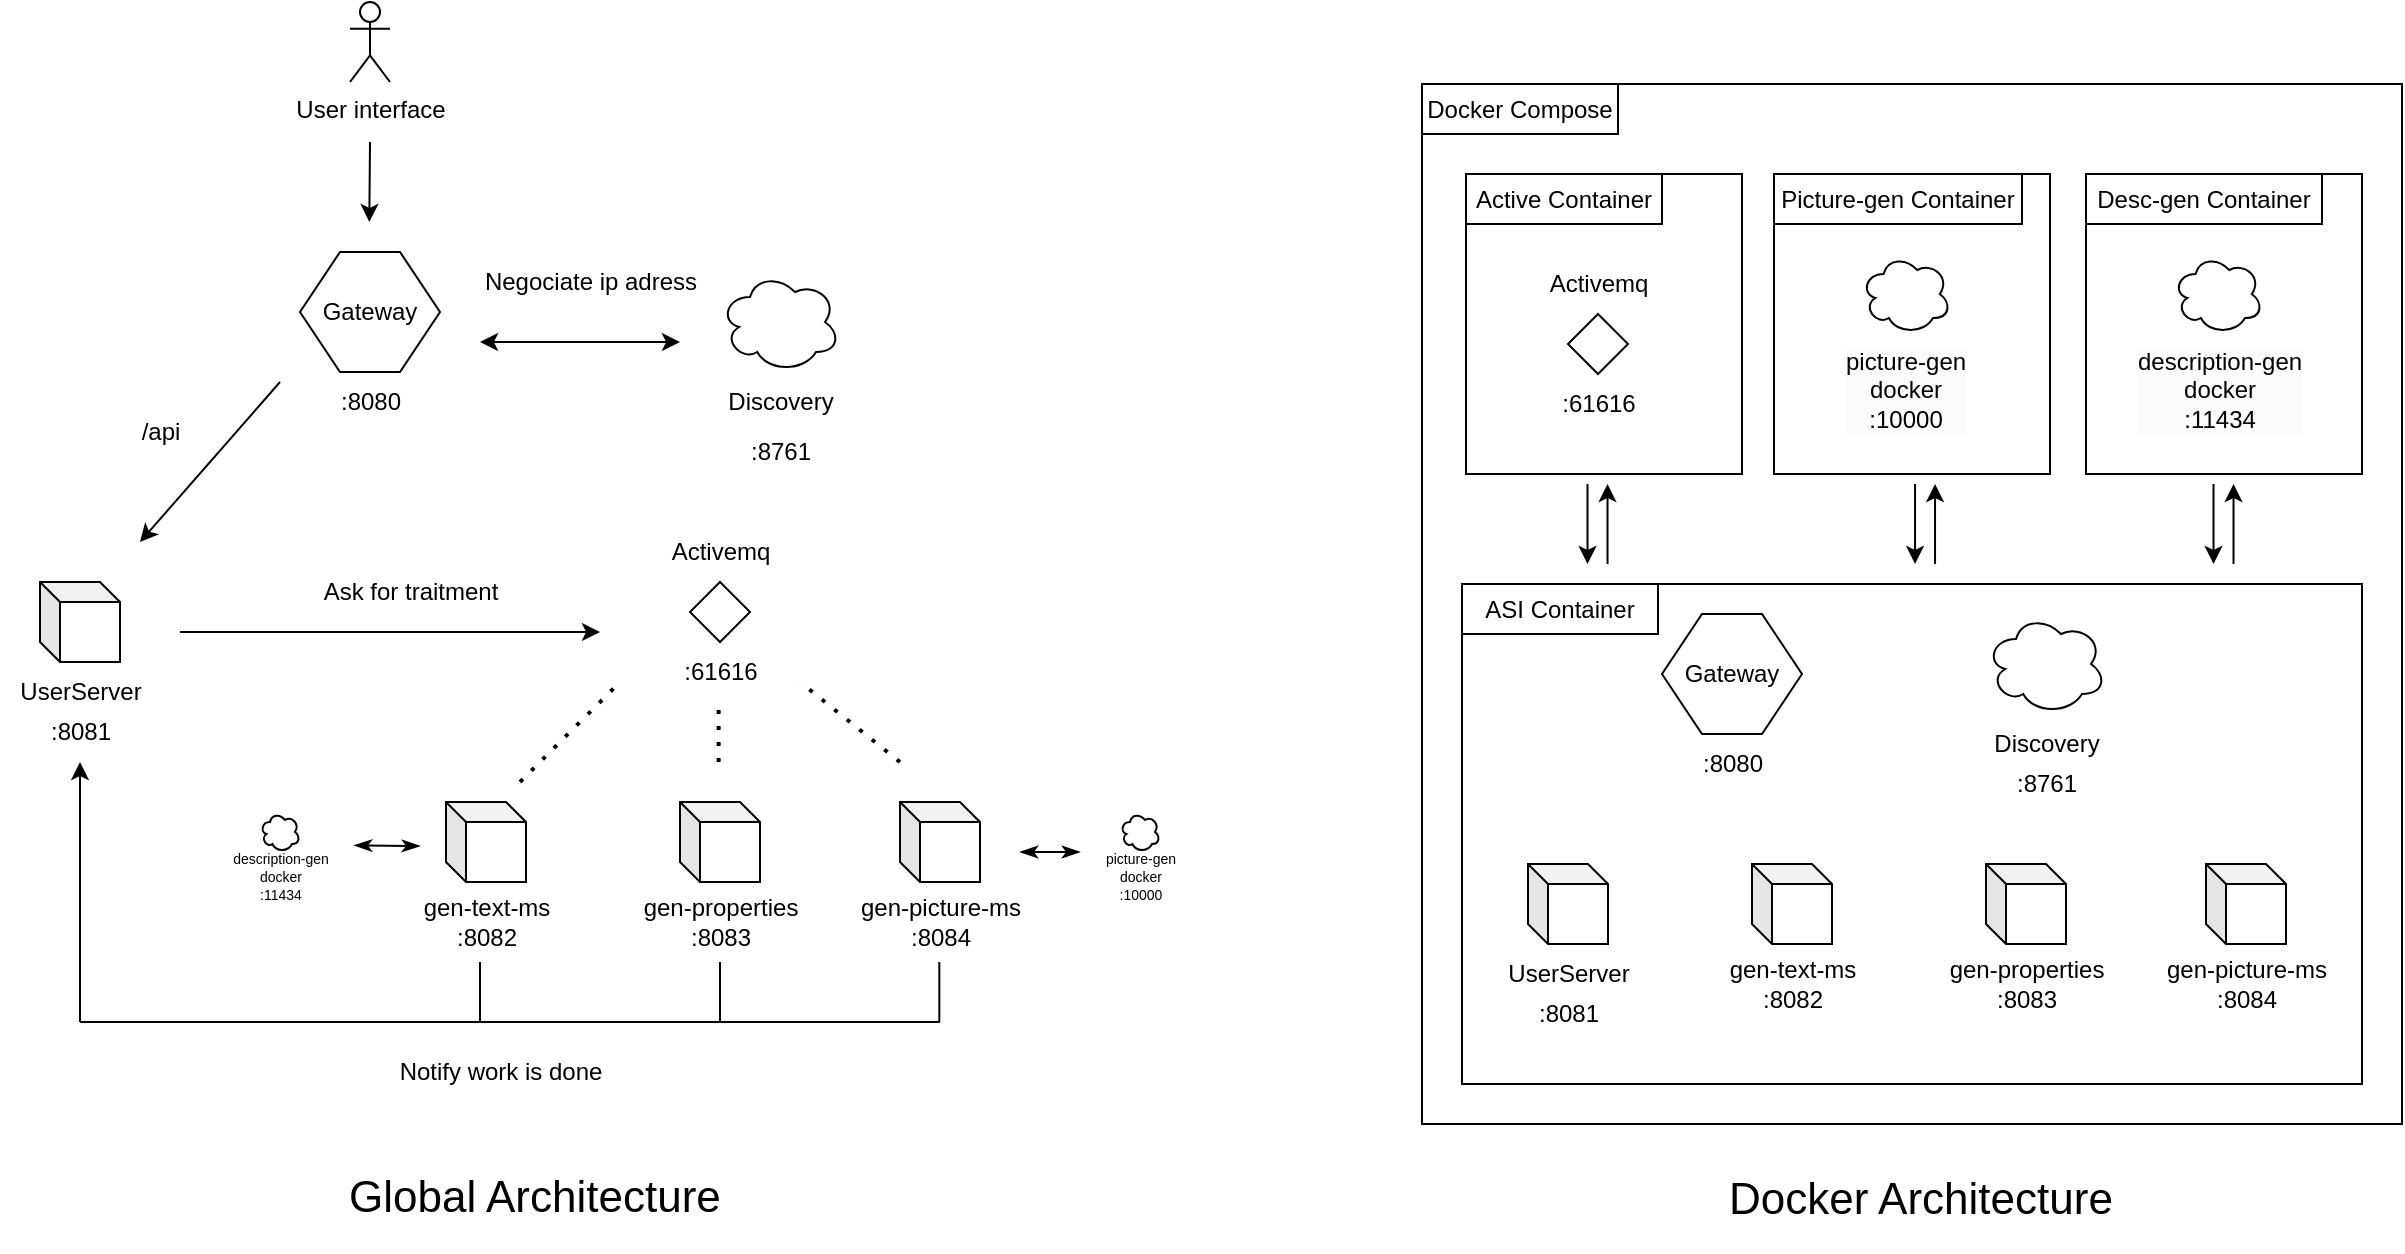 <mxfile version="24.8.3">
  <diagram name="Page-1" id="mwvc0T8zFx-DhnQxgHuM">
    <mxGraphModel dx="1933" dy="1097" grid="1" gridSize="10" guides="1" tooltips="1" connect="1" arrows="1" fold="1" page="1" pageScale="1" pageWidth="827" pageHeight="1169" math="0" shadow="0">
      <root>
        <mxCell id="0" />
        <mxCell id="1" parent="0" />
        <mxCell id="bMWjBMsDWxFaT2EDss0O-111" value="" style="rounded=0;whiteSpace=wrap;html=1;fillColor=none;" vertex="1" parent="1">
          <mxGeometry x="751" y="61" width="490" height="520" as="geometry" />
        </mxCell>
        <mxCell id="bMWjBMsDWxFaT2EDss0O-97" value="" style="rounded=0;whiteSpace=wrap;html=1;fillColor=none;" vertex="1" parent="1">
          <mxGeometry x="771" y="311" width="450" height="250" as="geometry" />
        </mxCell>
        <mxCell id="bMWjBMsDWxFaT2EDss0O-1" value="" style="shape=cube;whiteSpace=wrap;html=1;boundedLbl=1;backgroundOutline=1;darkOpacity=0.05;darkOpacity2=0.1;size=10;" vertex="1" parent="1">
          <mxGeometry x="60" y="310" width="40" height="40" as="geometry" />
        </mxCell>
        <mxCell id="bMWjBMsDWxFaT2EDss0O-2" value="" style="shape=cube;whiteSpace=wrap;html=1;boundedLbl=1;backgroundOutline=1;darkOpacity=0.05;darkOpacity2=0.1;size=10;" vertex="1" parent="1">
          <mxGeometry x="263" y="420" width="40" height="40" as="geometry" />
        </mxCell>
        <mxCell id="bMWjBMsDWxFaT2EDss0O-4" value="" style="shape=cube;whiteSpace=wrap;html=1;boundedLbl=1;backgroundOutline=1;darkOpacity=0.05;darkOpacity2=0.1;size=10;" vertex="1" parent="1">
          <mxGeometry x="380" y="420" width="40" height="40" as="geometry" />
        </mxCell>
        <mxCell id="bMWjBMsDWxFaT2EDss0O-5" value="" style="ellipse;shape=cloud;whiteSpace=wrap;html=1;" vertex="1" parent="1">
          <mxGeometry x="400" y="155" width="60" height="50" as="geometry" />
        </mxCell>
        <mxCell id="bMWjBMsDWxFaT2EDss0O-7" value="" style="shape=hexagon;perimeter=hexagonPerimeter2;whiteSpace=wrap;html=1;fixedSize=1;" vertex="1" parent="1">
          <mxGeometry x="190" y="145" width="70" height="60" as="geometry" />
        </mxCell>
        <mxCell id="bMWjBMsDWxFaT2EDss0O-8" value="Gateway" style="text;html=1;align=center;verticalAlign=middle;whiteSpace=wrap;rounded=0;" vertex="1" parent="1">
          <mxGeometry x="195" y="160" width="60" height="30" as="geometry" />
        </mxCell>
        <mxCell id="bMWjBMsDWxFaT2EDss0O-9" value="" style="shape=cube;whiteSpace=wrap;html=1;boundedLbl=1;backgroundOutline=1;darkOpacity=0.05;darkOpacity2=0.1;size=10;" vertex="1" parent="1">
          <mxGeometry x="490" y="420" width="40" height="40" as="geometry" />
        </mxCell>
        <mxCell id="bMWjBMsDWxFaT2EDss0O-10" value="" style="rhombus;whiteSpace=wrap;html=1;" vertex="1" parent="1">
          <mxGeometry x="385" y="310" width="30" height="30" as="geometry" />
        </mxCell>
        <mxCell id="bMWjBMsDWxFaT2EDss0O-11" value="Activemq" style="text;html=1;align=center;verticalAlign=middle;resizable=0;points=[];autosize=1;strokeColor=none;fillColor=none;" vertex="1" parent="1">
          <mxGeometry x="365" y="280" width="70" height="30" as="geometry" />
        </mxCell>
        <mxCell id="bMWjBMsDWxFaT2EDss0O-12" value="Discovery" style="text;html=1;align=center;verticalAlign=middle;resizable=0;points=[];autosize=1;strokeColor=none;fillColor=none;" vertex="1" parent="1">
          <mxGeometry x="390" y="205" width="80" height="30" as="geometry" />
        </mxCell>
        <mxCell id="bMWjBMsDWxFaT2EDss0O-13" value="" style="endArrow=classic;html=1;rounded=0;" edge="1" parent="1">
          <mxGeometry width="50" height="50" relative="1" as="geometry">
            <mxPoint x="130" y="335" as="sourcePoint" />
            <mxPoint x="340" y="335" as="targetPoint" />
          </mxGeometry>
        </mxCell>
        <mxCell id="bMWjBMsDWxFaT2EDss0O-14" value="" style="endArrow=none;dashed=1;html=1;dashPattern=1 3;strokeWidth=2;rounded=0;" edge="1" parent="1">
          <mxGeometry width="50" height="50" relative="1" as="geometry">
            <mxPoint x="300" y="410" as="sourcePoint" />
            <mxPoint x="350" y="360" as="targetPoint" />
          </mxGeometry>
        </mxCell>
        <mxCell id="bMWjBMsDWxFaT2EDss0O-15" value="" style="endArrow=none;dashed=1;html=1;dashPattern=1 3;strokeWidth=2;rounded=0;" edge="1" parent="1">
          <mxGeometry width="50" height="50" relative="1" as="geometry">
            <mxPoint x="399.31" y="400" as="sourcePoint" />
            <mxPoint x="399.31" y="370" as="targetPoint" />
          </mxGeometry>
        </mxCell>
        <mxCell id="bMWjBMsDWxFaT2EDss0O-16" value="" style="endArrow=none;dashed=1;html=1;dashPattern=1 3;strokeWidth=2;rounded=0;" edge="1" parent="1">
          <mxGeometry width="50" height="50" relative="1" as="geometry">
            <mxPoint x="490" y="400" as="sourcePoint" />
            <mxPoint x="440" y="360" as="targetPoint" />
          </mxGeometry>
        </mxCell>
        <mxCell id="bMWjBMsDWxFaT2EDss0O-17" value="" style="endArrow=classic;startArrow=classic;html=1;rounded=0;" edge="1" parent="1">
          <mxGeometry width="50" height="50" relative="1" as="geometry">
            <mxPoint x="280" y="190" as="sourcePoint" />
            <mxPoint x="380" y="190" as="targetPoint" />
          </mxGeometry>
        </mxCell>
        <mxCell id="bMWjBMsDWxFaT2EDss0O-18" value="" style="endArrow=classic;html=1;rounded=0;" edge="1" parent="1">
          <mxGeometry width="50" height="50" relative="1" as="geometry">
            <mxPoint x="180" y="210" as="sourcePoint" />
            <mxPoint x="110" y="290" as="targetPoint" />
          </mxGeometry>
        </mxCell>
        <mxCell id="bMWjBMsDWxFaT2EDss0O-19" value="/api" style="text;html=1;align=center;verticalAlign=middle;resizable=0;points=[];autosize=1;strokeColor=none;fillColor=none;" vertex="1" parent="1">
          <mxGeometry x="100" y="220" width="40" height="30" as="geometry" />
        </mxCell>
        <mxCell id="bMWjBMsDWxFaT2EDss0O-20" value="UserServer" style="text;html=1;align=center;verticalAlign=middle;resizable=0;points=[];autosize=1;strokeColor=none;fillColor=none;" vertex="1" parent="1">
          <mxGeometry x="40" y="350" width="80" height="30" as="geometry" />
        </mxCell>
        <mxCell id="bMWjBMsDWxFaT2EDss0O-21" value=":8081" style="text;html=1;align=center;verticalAlign=middle;resizable=0;points=[];autosize=1;strokeColor=none;fillColor=none;" vertex="1" parent="1">
          <mxGeometry x="55" y="370" width="50" height="30" as="geometry" />
        </mxCell>
        <mxCell id="bMWjBMsDWxFaT2EDss0O-22" value=":8080" style="text;html=1;align=center;verticalAlign=middle;resizable=0;points=[];autosize=1;strokeColor=none;fillColor=none;" vertex="1" parent="1">
          <mxGeometry x="200" y="205" width="50" height="30" as="geometry" />
        </mxCell>
        <mxCell id="bMWjBMsDWxFaT2EDss0O-23" value=":8761" style="text;html=1;align=center;verticalAlign=middle;resizable=0;points=[];autosize=1;strokeColor=none;fillColor=none;" vertex="1" parent="1">
          <mxGeometry x="405" y="230" width="50" height="30" as="geometry" />
        </mxCell>
        <mxCell id="bMWjBMsDWxFaT2EDss0O-24" value="User interface" style="shape=umlActor;verticalLabelPosition=bottom;verticalAlign=top;html=1;outlineConnect=0;" vertex="1" parent="1">
          <mxGeometry x="215" y="20" width="20" height="40" as="geometry" />
        </mxCell>
        <mxCell id="bMWjBMsDWxFaT2EDss0O-26" value="" style="endArrow=classic;html=1;rounded=0;" edge="1" parent="1">
          <mxGeometry width="50" height="50" relative="1" as="geometry">
            <mxPoint x="225" y="90" as="sourcePoint" />
            <mxPoint x="224.66" y="130" as="targetPoint" />
          </mxGeometry>
        </mxCell>
        <mxCell id="bMWjBMsDWxFaT2EDss0O-28" value=":61616" style="text;html=1;align=center;verticalAlign=middle;resizable=0;points=[];autosize=1;strokeColor=none;fillColor=none;" vertex="1" parent="1">
          <mxGeometry x="370" y="340" width="60" height="30" as="geometry" />
        </mxCell>
        <mxCell id="bMWjBMsDWxFaT2EDss0O-29" value="gen-picture-ms&lt;div&gt;:8084&lt;/div&gt;" style="text;html=1;align=center;verticalAlign=middle;resizable=0;points=[];autosize=1;strokeColor=none;fillColor=none;" vertex="1" parent="1">
          <mxGeometry x="460" y="460" width="100" height="40" as="geometry" />
        </mxCell>
        <mxCell id="bMWjBMsDWxFaT2EDss0O-30" value="gen-properties&lt;div&gt;:8083&lt;/div&gt;" style="text;html=1;align=center;verticalAlign=middle;resizable=0;points=[];autosize=1;strokeColor=none;fillColor=none;" vertex="1" parent="1">
          <mxGeometry x="350" y="460" width="100" height="40" as="geometry" />
        </mxCell>
        <mxCell id="bMWjBMsDWxFaT2EDss0O-31" value="gen-text-ms&lt;div&gt;:8082&lt;/div&gt;" style="text;html=1;align=center;verticalAlign=middle;resizable=0;points=[];autosize=1;strokeColor=none;fillColor=none;" vertex="1" parent="1">
          <mxGeometry x="238" y="460" width="90" height="40" as="geometry" />
        </mxCell>
        <mxCell id="bMWjBMsDWxFaT2EDss0O-33" value="" style="endArrow=none;html=1;rounded=0;" edge="1" parent="1">
          <mxGeometry width="50" height="50" relative="1" as="geometry">
            <mxPoint x="400" y="530" as="sourcePoint" />
            <mxPoint x="400" y="500" as="targetPoint" />
          </mxGeometry>
        </mxCell>
        <mxCell id="bMWjBMsDWxFaT2EDss0O-34" value="" style="endArrow=none;html=1;rounded=0;" edge="1" parent="1">
          <mxGeometry width="50" height="50" relative="1" as="geometry">
            <mxPoint x="509.66" y="530" as="sourcePoint" />
            <mxPoint x="509.66" y="500" as="targetPoint" />
          </mxGeometry>
        </mxCell>
        <mxCell id="bMWjBMsDWxFaT2EDss0O-35" value="" style="endArrow=none;html=1;rounded=0;" edge="1" parent="1">
          <mxGeometry width="50" height="50" relative="1" as="geometry">
            <mxPoint x="280" y="530" as="sourcePoint" />
            <mxPoint x="280" y="500" as="targetPoint" />
          </mxGeometry>
        </mxCell>
        <mxCell id="bMWjBMsDWxFaT2EDss0O-36" value="" style="endArrow=none;html=1;rounded=0;" edge="1" parent="1">
          <mxGeometry width="50" height="50" relative="1" as="geometry">
            <mxPoint x="80" y="530" as="sourcePoint" />
            <mxPoint x="510" y="530" as="targetPoint" />
          </mxGeometry>
        </mxCell>
        <mxCell id="bMWjBMsDWxFaT2EDss0O-37" value="" style="endArrow=classic;html=1;rounded=0;" edge="1" parent="1">
          <mxGeometry width="50" height="50" relative="1" as="geometry">
            <mxPoint x="80" y="530" as="sourcePoint" />
            <mxPoint x="80" y="400" as="targetPoint" />
          </mxGeometry>
        </mxCell>
        <mxCell id="bMWjBMsDWxFaT2EDss0O-38" value="Notify work is done" style="text;html=1;align=center;verticalAlign=middle;resizable=0;points=[];autosize=1;strokeColor=none;fillColor=none;" vertex="1" parent="1">
          <mxGeometry x="230" y="540" width="120" height="30" as="geometry" />
        </mxCell>
        <mxCell id="bMWjBMsDWxFaT2EDss0O-39" value="Ask for traitment" style="text;html=1;align=center;verticalAlign=middle;resizable=0;points=[];autosize=1;strokeColor=none;fillColor=none;" vertex="1" parent="1">
          <mxGeometry x="190" y="300" width="110" height="30" as="geometry" />
        </mxCell>
        <mxCell id="bMWjBMsDWxFaT2EDss0O-40" value="Negociate ip adress" style="text;html=1;align=center;verticalAlign=middle;resizable=0;points=[];autosize=1;strokeColor=none;fillColor=none;" vertex="1" parent="1">
          <mxGeometry x="270" y="145" width="130" height="30" as="geometry" />
        </mxCell>
        <mxCell id="bMWjBMsDWxFaT2EDss0O-41" value="&lt;p style=&quot;line-height: 120%;&quot;&gt;&lt;font style=&quot;font-size: 22px;&quot;&gt;Global Architecture&amp;nbsp;&lt;/font&gt;&lt;/p&gt;" style="text;html=1;align=center;verticalAlign=middle;resizable=0;points=[];autosize=1;strokeColor=none;fillColor=none;" vertex="1" parent="1">
          <mxGeometry x="200" y="594" width="220" height="50" as="geometry" />
        </mxCell>
        <mxCell id="bMWjBMsDWxFaT2EDss0O-77" value="&lt;p style=&quot;line-height: 120%;&quot;&gt;&lt;font style=&quot;font-size: 22px;&quot;&gt;Docker Architecture&amp;nbsp;&lt;/font&gt;&lt;/p&gt;" style="text;html=1;align=center;verticalAlign=middle;resizable=0;points=[];autosize=1;strokeColor=none;fillColor=none;" vertex="1" parent="1">
          <mxGeometry x="893" y="595" width="220" height="50" as="geometry" />
        </mxCell>
        <mxCell id="bMWjBMsDWxFaT2EDss0O-78" value="" style="shape=cube;whiteSpace=wrap;html=1;boundedLbl=1;backgroundOutline=1;darkOpacity=0.05;darkOpacity2=0.1;size=10;" vertex="1" parent="1">
          <mxGeometry x="916" y="451" width="40" height="40" as="geometry" />
        </mxCell>
        <mxCell id="bMWjBMsDWxFaT2EDss0O-79" value="" style="shape=cube;whiteSpace=wrap;html=1;boundedLbl=1;backgroundOutline=1;darkOpacity=0.05;darkOpacity2=0.1;size=10;" vertex="1" parent="1">
          <mxGeometry x="1033" y="451" width="40" height="40" as="geometry" />
        </mxCell>
        <mxCell id="bMWjBMsDWxFaT2EDss0O-80" value="" style="shape=cube;whiteSpace=wrap;html=1;boundedLbl=1;backgroundOutline=1;darkOpacity=0.05;darkOpacity2=0.1;size=10;" vertex="1" parent="1">
          <mxGeometry x="1143" y="451" width="40" height="40" as="geometry" />
        </mxCell>
        <mxCell id="bMWjBMsDWxFaT2EDss0O-81" value="gen-picture-ms&lt;div&gt;:8084&lt;/div&gt;" style="text;html=1;align=center;verticalAlign=middle;resizable=0;points=[];autosize=1;strokeColor=none;fillColor=none;" vertex="1" parent="1">
          <mxGeometry x="1113" y="491" width="100" height="40" as="geometry" />
        </mxCell>
        <mxCell id="bMWjBMsDWxFaT2EDss0O-82" value="gen-properties&lt;div&gt;:8083&lt;/div&gt;" style="text;html=1;align=center;verticalAlign=middle;resizable=0;points=[];autosize=1;strokeColor=none;fillColor=none;" vertex="1" parent="1">
          <mxGeometry x="1003" y="491" width="100" height="40" as="geometry" />
        </mxCell>
        <mxCell id="bMWjBMsDWxFaT2EDss0O-83" value="gen-text-ms&lt;div&gt;:8082&lt;/div&gt;" style="text;html=1;align=center;verticalAlign=middle;resizable=0;points=[];autosize=1;strokeColor=none;fillColor=none;" vertex="1" parent="1">
          <mxGeometry x="891" y="491" width="90" height="40" as="geometry" />
        </mxCell>
        <mxCell id="bMWjBMsDWxFaT2EDss0O-87" value="" style="shape=cube;whiteSpace=wrap;html=1;boundedLbl=1;backgroundOutline=1;darkOpacity=0.05;darkOpacity2=0.1;size=10;" vertex="1" parent="1">
          <mxGeometry x="804" y="451" width="40" height="40" as="geometry" />
        </mxCell>
        <mxCell id="bMWjBMsDWxFaT2EDss0O-88" value="UserServer" style="text;html=1;align=center;verticalAlign=middle;resizable=0;points=[];autosize=1;strokeColor=none;fillColor=none;" vertex="1" parent="1">
          <mxGeometry x="784" y="491" width="80" height="30" as="geometry" />
        </mxCell>
        <mxCell id="bMWjBMsDWxFaT2EDss0O-89" value=":8081" style="text;html=1;align=center;verticalAlign=middle;resizable=0;points=[];autosize=1;strokeColor=none;fillColor=none;" vertex="1" parent="1">
          <mxGeometry x="799" y="511" width="50" height="30" as="geometry" />
        </mxCell>
        <mxCell id="bMWjBMsDWxFaT2EDss0O-90" value="" style="ellipse;shape=cloud;whiteSpace=wrap;html=1;" vertex="1" parent="1">
          <mxGeometry x="1033" y="326" width="60" height="50" as="geometry" />
        </mxCell>
        <mxCell id="bMWjBMsDWxFaT2EDss0O-91" value="Discovery" style="text;html=1;align=center;verticalAlign=middle;resizable=0;points=[];autosize=1;strokeColor=none;fillColor=none;" vertex="1" parent="1">
          <mxGeometry x="1023" y="376" width="80" height="30" as="geometry" />
        </mxCell>
        <mxCell id="bMWjBMsDWxFaT2EDss0O-92" value=":8761" style="text;html=1;align=center;verticalAlign=middle;resizable=0;points=[];autosize=1;strokeColor=none;fillColor=none;" vertex="1" parent="1">
          <mxGeometry x="1038" y="396" width="50" height="30" as="geometry" />
        </mxCell>
        <mxCell id="bMWjBMsDWxFaT2EDss0O-93" value="" style="shape=hexagon;perimeter=hexagonPerimeter2;whiteSpace=wrap;html=1;fixedSize=1;" vertex="1" parent="1">
          <mxGeometry x="871" y="326" width="70" height="60" as="geometry" />
        </mxCell>
        <mxCell id="bMWjBMsDWxFaT2EDss0O-94" value="Gateway" style="text;html=1;align=center;verticalAlign=middle;whiteSpace=wrap;rounded=0;" vertex="1" parent="1">
          <mxGeometry x="876" y="341" width="60" height="30" as="geometry" />
        </mxCell>
        <mxCell id="bMWjBMsDWxFaT2EDss0O-95" value=":8080" style="text;html=1;align=center;verticalAlign=middle;resizable=0;points=[];autosize=1;strokeColor=none;fillColor=none;" vertex="1" parent="1">
          <mxGeometry x="881" y="386" width="50" height="30" as="geometry" />
        </mxCell>
        <mxCell id="bMWjBMsDWxFaT2EDss0O-98" value="" style="rounded=0;whiteSpace=wrap;html=1;fillColor=none;" vertex="1" parent="1">
          <mxGeometry x="773" y="106" width="138" height="150" as="geometry" />
        </mxCell>
        <mxCell id="bMWjBMsDWxFaT2EDss0O-99" value="" style="rhombus;whiteSpace=wrap;html=1;" vertex="1" parent="1">
          <mxGeometry x="824" y="176" width="30" height="30" as="geometry" />
        </mxCell>
        <mxCell id="bMWjBMsDWxFaT2EDss0O-100" value="Activemq" style="text;html=1;align=center;verticalAlign=middle;resizable=0;points=[];autosize=1;strokeColor=none;fillColor=none;" vertex="1" parent="1">
          <mxGeometry x="804" y="146" width="70" height="30" as="geometry" />
        </mxCell>
        <mxCell id="bMWjBMsDWxFaT2EDss0O-101" value=":61616" style="text;html=1;align=center;verticalAlign=middle;resizable=0;points=[];autosize=1;strokeColor=none;fillColor=none;" vertex="1" parent="1">
          <mxGeometry x="809" y="206" width="60" height="30" as="geometry" />
        </mxCell>
        <mxCell id="bMWjBMsDWxFaT2EDss0O-105" value="" style="endArrow=classic;html=1;rounded=0;" edge="1" parent="1">
          <mxGeometry width="50" height="50" relative="1" as="geometry">
            <mxPoint x="997.52" y="261" as="sourcePoint" />
            <mxPoint x="997.52" y="301" as="targetPoint" />
          </mxGeometry>
        </mxCell>
        <mxCell id="bMWjBMsDWxFaT2EDss0O-106" value="" style="endArrow=classic;html=1;rounded=0;" edge="1" parent="1">
          <mxGeometry width="50" height="50" relative="1" as="geometry">
            <mxPoint x="1007.52" y="301" as="sourcePoint" />
            <mxPoint x="1007.52" y="261" as="targetPoint" />
          </mxGeometry>
        </mxCell>
        <mxCell id="bMWjBMsDWxFaT2EDss0O-107" value="" style="endArrow=classic;html=1;rounded=0;" edge="1" parent="1">
          <mxGeometry width="50" height="50" relative="1" as="geometry">
            <mxPoint x="833.76" y="261" as="sourcePoint" />
            <mxPoint x="833.76" y="301" as="targetPoint" />
          </mxGeometry>
        </mxCell>
        <mxCell id="bMWjBMsDWxFaT2EDss0O-108" value="" style="endArrow=classic;html=1;rounded=0;" edge="1" parent="1">
          <mxGeometry width="50" height="50" relative="1" as="geometry">
            <mxPoint x="843.76" y="301" as="sourcePoint" />
            <mxPoint x="843.76" y="261" as="targetPoint" />
          </mxGeometry>
        </mxCell>
        <mxCell id="bMWjBMsDWxFaT2EDss0O-109" value="Active Container" style="rounded=0;whiteSpace=wrap;html=1;" vertex="1" parent="1">
          <mxGeometry x="773" y="106" width="98" height="25" as="geometry" />
        </mxCell>
        <mxCell id="bMWjBMsDWxFaT2EDss0O-110" value="ASI Container" style="rounded=0;whiteSpace=wrap;html=1;" vertex="1" parent="1">
          <mxGeometry x="771" y="311" width="98" height="25" as="geometry" />
        </mxCell>
        <mxCell id="bMWjBMsDWxFaT2EDss0O-112" value="Docker Compose" style="rounded=0;whiteSpace=wrap;html=1;" vertex="1" parent="1">
          <mxGeometry x="751" y="61" width="98" height="25" as="geometry" />
        </mxCell>
        <mxCell id="bMWjBMsDWxFaT2EDss0O-117" value="" style="endArrow=classicThin;startArrow=classicThin;html=1;rounded=0;endFill=1;startFill=1;exitX=1.029;exitY=0.167;exitDx=0;exitDy=0;exitPerimeter=0;" edge="1" parent="1" source="bMWjBMsDWxFaT2EDss0O-121">
          <mxGeometry width="50" height="50" relative="1" as="geometry">
            <mxPoint x="233" y="439.86" as="sourcePoint" />
            <mxPoint x="250" y="442" as="targetPoint" />
          </mxGeometry>
        </mxCell>
        <mxCell id="bMWjBMsDWxFaT2EDss0O-118" value="" style="endArrow=classicThin;startArrow=classicThin;html=1;rounded=0;endFill=1;startFill=1;" edge="1" parent="1">
          <mxGeometry width="50" height="50" relative="1" as="geometry">
            <mxPoint x="550" y="445" as="sourcePoint" />
            <mxPoint x="580" y="445" as="targetPoint" />
          </mxGeometry>
        </mxCell>
        <mxCell id="bMWjBMsDWxFaT2EDss0O-119" value="" style="ellipse;shape=cloud;whiteSpace=wrap;html=1;" vertex="1" parent="1">
          <mxGeometry x="170" y="425" width="20" height="20" as="geometry" />
        </mxCell>
        <mxCell id="bMWjBMsDWxFaT2EDss0O-120" value="" style="ellipse;shape=cloud;whiteSpace=wrap;html=1;" vertex="1" parent="1">
          <mxGeometry x="600" y="425" width="20" height="20" as="geometry" />
        </mxCell>
        <mxCell id="bMWjBMsDWxFaT2EDss0O-121" value="&lt;font style=&quot;font-size: 7px;&quot;&gt;description-gen&lt;/font&gt;&lt;div style=&quot;font-size: 7px;&quot;&gt;&lt;font style=&quot;font-size: 7px;&quot;&gt;docker&lt;/font&gt;&lt;/div&gt;&lt;div style=&quot;font-size: 7px;&quot;&gt;&lt;font style=&quot;font-size: 7px;&quot;&gt;:11434&lt;/font&gt;&lt;/div&gt;" style="text;html=1;align=center;verticalAlign=middle;resizable=0;points=[];autosize=1;strokeColor=none;fillColor=none;" vertex="1" parent="1">
          <mxGeometry x="145" y="435" width="70" height="40" as="geometry" />
        </mxCell>
        <mxCell id="bMWjBMsDWxFaT2EDss0O-122" value="&lt;font style=&quot;font-size: 7px;&quot;&gt;picture-gen&lt;/font&gt;&lt;div style=&quot;font-size: 7px;&quot;&gt;&lt;font style=&quot;font-size: 7px;&quot;&gt;docker&lt;/font&gt;&lt;/div&gt;&lt;div style=&quot;font-size: 7px;&quot;&gt;&lt;font style=&quot;font-size: 7px;&quot;&gt;:10000&lt;/font&gt;&lt;/div&gt;" style="text;html=1;align=center;verticalAlign=middle;resizable=0;points=[];autosize=1;strokeColor=none;fillColor=none;" vertex="1" parent="1">
          <mxGeometry x="580" y="435" width="60" height="40" as="geometry" />
        </mxCell>
        <mxCell id="bMWjBMsDWxFaT2EDss0O-125" value="" style="rounded=0;whiteSpace=wrap;html=1;fillColor=none;" vertex="1" parent="1">
          <mxGeometry x="927" y="106" width="138" height="150" as="geometry" />
        </mxCell>
        <mxCell id="bMWjBMsDWxFaT2EDss0O-129" value="Picture-gen Container" style="rounded=0;whiteSpace=wrap;html=1;" vertex="1" parent="1">
          <mxGeometry x="927" y="106" width="124" height="25" as="geometry" />
        </mxCell>
        <mxCell id="bMWjBMsDWxFaT2EDss0O-130" value="" style="rounded=0;whiteSpace=wrap;html=1;fillColor=none;" vertex="1" parent="1">
          <mxGeometry x="1083" y="106" width="138" height="150" as="geometry" />
        </mxCell>
        <mxCell id="bMWjBMsDWxFaT2EDss0O-140" value="" style="endArrow=classic;html=1;rounded=0;" edge="1" parent="1">
          <mxGeometry width="50" height="50" relative="1" as="geometry">
            <mxPoint x="1146.76" y="261" as="sourcePoint" />
            <mxPoint x="1146.76" y="301" as="targetPoint" />
          </mxGeometry>
        </mxCell>
        <mxCell id="bMWjBMsDWxFaT2EDss0O-141" value="" style="endArrow=classic;html=1;rounded=0;" edge="1" parent="1">
          <mxGeometry width="50" height="50" relative="1" as="geometry">
            <mxPoint x="1156.76" y="301" as="sourcePoint" />
            <mxPoint x="1156.76" y="261" as="targetPoint" />
          </mxGeometry>
        </mxCell>
        <mxCell id="bMWjBMsDWxFaT2EDss0O-142" value="Desc-gen Container" style="rounded=0;whiteSpace=wrap;html=1;" vertex="1" parent="1">
          <mxGeometry x="1083" y="106" width="118" height="25" as="geometry" />
        </mxCell>
        <mxCell id="bMWjBMsDWxFaT2EDss0O-143" value="" style="ellipse;shape=cloud;whiteSpace=wrap;html=1;" vertex="1" parent="1">
          <mxGeometry x="970.5" y="146" width="45" height="40" as="geometry" />
        </mxCell>
        <mxCell id="bMWjBMsDWxFaT2EDss0O-145" value="&lt;font style=&quot;forced-color-adjust: none; color: rgb(0, 0, 0); font-family: Helvetica; font-style: normal; font-variant-ligatures: normal; font-variant-caps: normal; font-weight: 400; letter-spacing: normal; orphans: 2; text-align: center; text-indent: 0px; text-transform: none; widows: 2; word-spacing: 0px; -webkit-text-stroke-width: 0px; white-space: nowrap; background-color: rgb(251, 251, 251); text-decoration-thickness: initial; text-decoration-style: initial; text-decoration-color: initial; font-size: 12px;&quot;&gt;picture-gen&lt;/font&gt;&lt;div style=&quot;forced-color-adjust: none; color: rgb(0, 0, 0); font-family: Helvetica; font-style: normal; font-variant-ligatures: normal; font-variant-caps: normal; font-weight: 400; letter-spacing: normal; orphans: 2; text-align: center; text-indent: 0px; text-transform: none; widows: 2; word-spacing: 0px; -webkit-text-stroke-width: 0px; white-space: nowrap; background-color: rgb(251, 251, 251); text-decoration-thickness: initial; text-decoration-style: initial; text-decoration-color: initial;&quot;&gt;&lt;font style=&quot;forced-color-adjust: none; font-size: 12px;&quot;&gt;docker&lt;/font&gt;&lt;/div&gt;&lt;div style=&quot;forced-color-adjust: none; color: rgb(0, 0, 0); font-family: Helvetica; font-style: normal; font-variant-ligatures: normal; font-variant-caps: normal; font-weight: 400; letter-spacing: normal; orphans: 2; text-align: center; text-indent: 0px; text-transform: none; widows: 2; word-spacing: 0px; -webkit-text-stroke-width: 0px; white-space: nowrap; background-color: rgb(251, 251, 251); text-decoration-thickness: initial; text-decoration-style: initial; text-decoration-color: initial;&quot;&gt;&lt;font style=&quot;forced-color-adjust: none; font-size: 12px;&quot;&gt;:10000&lt;/font&gt;&lt;/div&gt;" style="text;whiteSpace=wrap;html=1;" vertex="1" parent="1">
          <mxGeometry x="961" y="186" width="70" height="50" as="geometry" />
        </mxCell>
        <mxCell id="bMWjBMsDWxFaT2EDss0O-146" value="" style="ellipse;shape=cloud;whiteSpace=wrap;html=1;" vertex="1" parent="1">
          <mxGeometry x="1126.5" y="146" width="45" height="40" as="geometry" />
        </mxCell>
        <mxCell id="bMWjBMsDWxFaT2EDss0O-147" value="&lt;font style=&quot;forced-color-adjust: none; color: rgb(0, 0, 0); font-family: Helvetica; font-style: normal; font-variant-ligatures: normal; font-variant-caps: normal; font-weight: 400; letter-spacing: normal; orphans: 2; text-align: center; text-indent: 0px; text-transform: none; widows: 2; word-spacing: 0px; -webkit-text-stroke-width: 0px; white-space: nowrap; background-color: rgb(251, 251, 251); text-decoration-thickness: initial; text-decoration-style: initial; text-decoration-color: initial; font-size: 12px;&quot;&gt;description-gen&lt;/font&gt;&lt;div style=&quot;forced-color-adjust: none; color: rgb(0, 0, 0); font-family: Helvetica; font-style: normal; font-variant-ligatures: normal; font-variant-caps: normal; font-weight: 400; letter-spacing: normal; orphans: 2; text-align: center; text-indent: 0px; text-transform: none; widows: 2; word-spacing: 0px; -webkit-text-stroke-width: 0px; white-space: nowrap; background-color: rgb(251, 251, 251); text-decoration-thickness: initial; text-decoration-style: initial; text-decoration-color: initial;&quot;&gt;&lt;font style=&quot;forced-color-adjust: none; font-size: 12px;&quot;&gt;docker&lt;/font&gt;&lt;/div&gt;&lt;div style=&quot;forced-color-adjust: none; color: rgb(0, 0, 0); font-family: Helvetica; font-style: normal; font-variant-ligatures: normal; font-variant-caps: normal; font-weight: 400; letter-spacing: normal; orphans: 2; text-align: center; text-indent: 0px; text-transform: none; widows: 2; word-spacing: 0px; -webkit-text-stroke-width: 0px; white-space: nowrap; background-color: rgb(251, 251, 251); text-decoration-thickness: initial; text-decoration-style: initial; text-decoration-color: initial;&quot;&gt;&lt;font style=&quot;forced-color-adjust: none; font-size: 12px;&quot;&gt;:11434&lt;/font&gt;&lt;/div&gt;" style="text;whiteSpace=wrap;html=1;" vertex="1" parent="1">
          <mxGeometry x="1107" y="186" width="70" height="50" as="geometry" />
        </mxCell>
      </root>
    </mxGraphModel>
  </diagram>
</mxfile>
